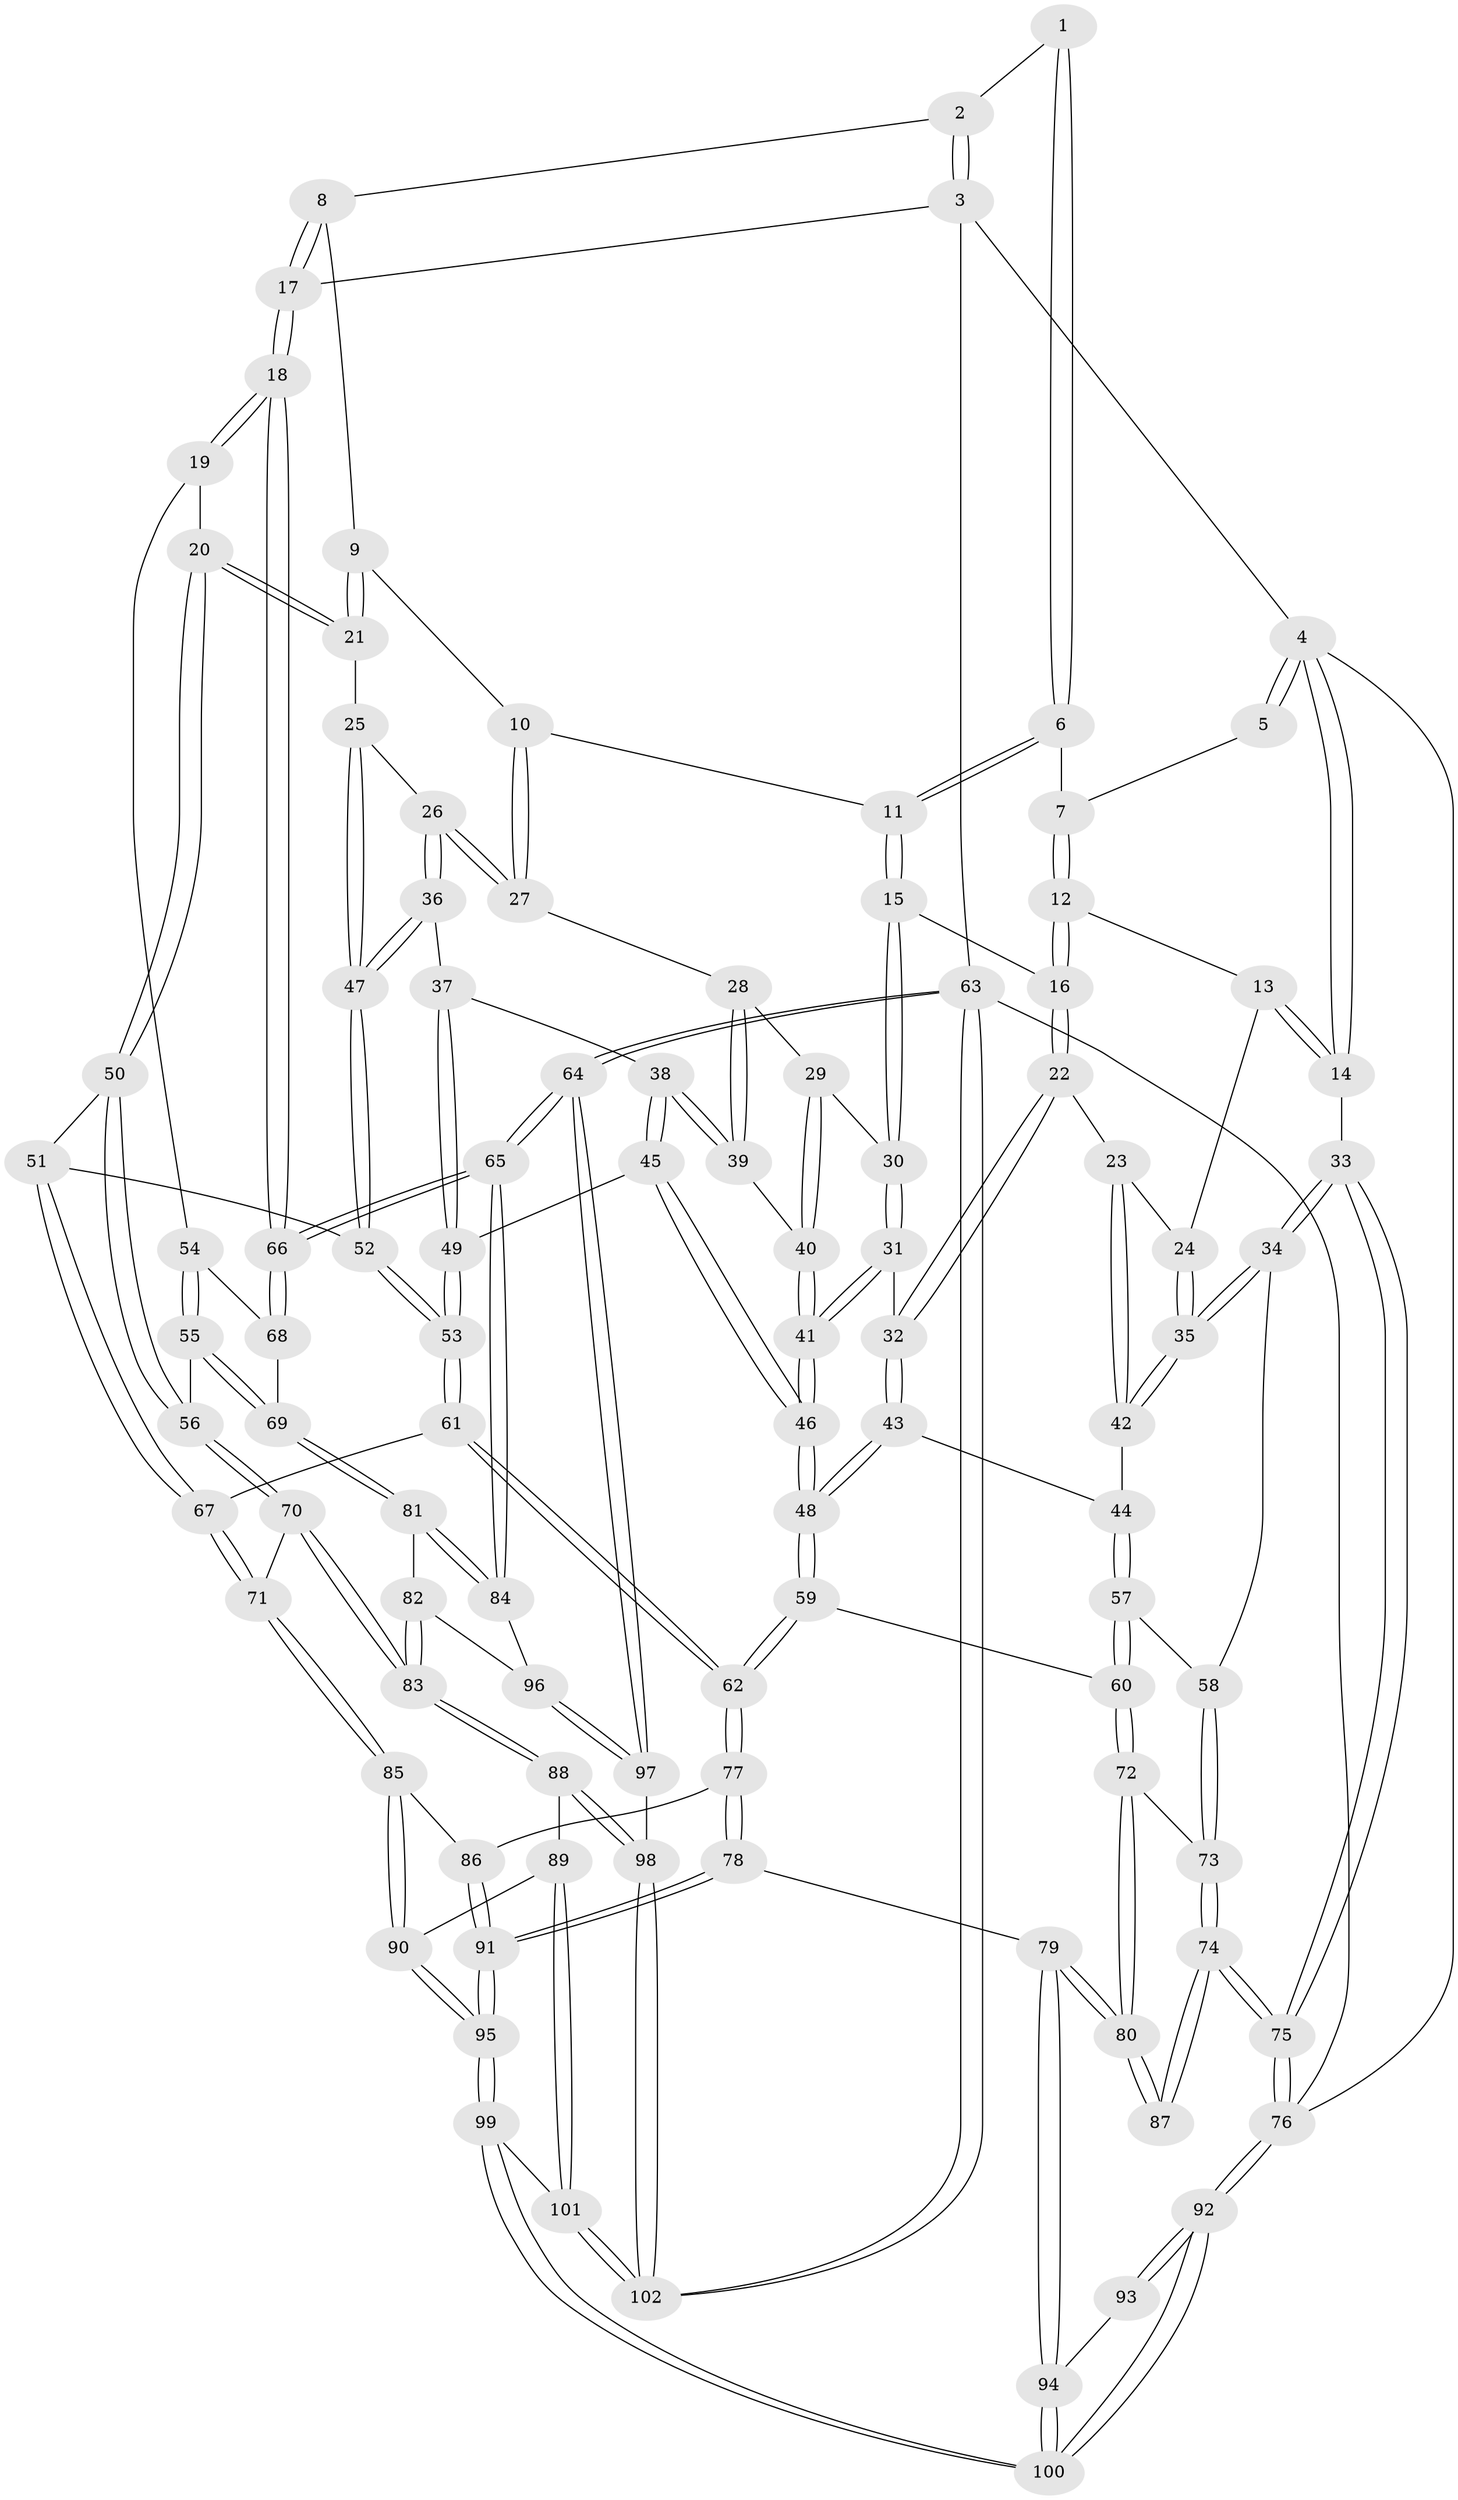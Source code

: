 // coarse degree distribution, {4: 0.39344262295081966, 3: 0.5901639344262295, 2: 0.01639344262295082}
// Generated by graph-tools (version 1.1) at 2025/38/03/04/25 23:38:33]
// undirected, 102 vertices, 252 edges
graph export_dot {
  node [color=gray90,style=filled];
  1 [pos="+0.5376894324411342+0"];
  2 [pos="+0.6670209748013474+0"];
  3 [pos="+1+0"];
  4 [pos="+0+0"];
  5 [pos="+0.09132171631740983+0"];
  6 [pos="+0.5320482922879902+0"];
  7 [pos="+0.23081631334472102+0.08068577932316369"];
  8 [pos="+0.7613856802106336+0.12055745896942048"];
  9 [pos="+0.7544350511921702+0.14470296944115218"];
  10 [pos="+0.680923943671777+0.1741504294766555"];
  11 [pos="+0.5104294228841075+0.07584173797488551"];
  12 [pos="+0.2307504110206414+0.08506527489367142"];
  13 [pos="+0.1917284699276576+0.12812724200528286"];
  14 [pos="+0+0"];
  15 [pos="+0.472805437967325+0.13569118788963655"];
  16 [pos="+0.3924339177584573+0.14206315086435142"];
  17 [pos="+1+0"];
  18 [pos="+1+0.18071107980320694"];
  19 [pos="+1+0.2621068612950406"];
  20 [pos="+0.950312900331616+0.2835324987321371"];
  21 [pos="+0.9392074028562537+0.2813246897742679"];
  22 [pos="+0.24353784819801705+0.2542038133648223"];
  23 [pos="+0.23063123748988312+0.2529746550970422"];
  24 [pos="+0.1895722040817195+0.22741575172931747"];
  25 [pos="+0.8113642133974306+0.29739369287441425"];
  26 [pos="+0.7075551231987777+0.2855831658295908"];
  27 [pos="+0.6898965908456245+0.2596258536076615"];
  28 [pos="+0.6892937873913942+0.2597372162149117"];
  29 [pos="+0.5072000951747306+0.2369432093377951"];
  30 [pos="+0.4735367025991469+0.15902238192214638"];
  31 [pos="+0.36040294043206794+0.31167933347644616"];
  32 [pos="+0.33009590666696587+0.3188565386190055"];
  33 [pos="+0+0.34683385607317135"];
  34 [pos="+0+0.34927400447947504"];
  35 [pos="+0+0.3460364987352848"];
  36 [pos="+0.6593959361850958+0.3892244268999996"];
  37 [pos="+0.6415447299644804+0.3901872635297298"];
  38 [pos="+0.5638484044440879+0.3347121406244822"];
  39 [pos="+0.5557347637411011+0.31185855650575967"];
  40 [pos="+0.5124661671692148+0.255452174380355"];
  41 [pos="+0.4344655798993473+0.38315232398538573"];
  42 [pos="+0.20707651339621877+0.41573630924968097"];
  43 [pos="+0.3124267919632384+0.36875038790954306"];
  44 [pos="+0.23208714750919257+0.43836193490705133"];
  45 [pos="+0.47231809753329645+0.4505765614498367"];
  46 [pos="+0.4506928120106282+0.4594873353859502"];
  47 [pos="+0.7127893095245624+0.4364648807549343"];
  48 [pos="+0.43454743198539514+0.48487062859723545"];
  49 [pos="+0.5863466240949503+0.45535982816305015"];
  50 [pos="+0.8020023881496094+0.49134381054903087"];
  51 [pos="+0.754248696461335+0.47710582664137857"];
  52 [pos="+0.724004081668706+0.45376106219957413"];
  53 [pos="+0.6104351758351227+0.5262947642330609"];
  54 [pos="+0.9406161382110891+0.5252231857913602"];
  55 [pos="+0.8594579665722468+0.5812609928170411"];
  56 [pos="+0.8393392265635573+0.5728364172992289"];
  57 [pos="+0.25041761296718257+0.5030581419249057"];
  58 [pos="+0.13218374478742465+0.5550370704518942"];
  59 [pos="+0.41548748058153234+0.5397299287034311"];
  60 [pos="+0.31646651121628094+0.5521578481744689"];
  61 [pos="+0.5895384701876517+0.6438939955335005"];
  62 [pos="+0.5085715740254049+0.6453954377307329"];
  63 [pos="+1+1"];
  64 [pos="+1+0.8621811810445466"];
  65 [pos="+1+0.7381019058663189"];
  66 [pos="+1+0.5631275840523049"];
  67 [pos="+0.6055929655481009+0.6505324127459005"];
  68 [pos="+0.9984432431882686+0.5459590181570829"];
  69 [pos="+0.922695735329643+0.6589975437270436"];
  70 [pos="+0.6811768463065959+0.7046878828798766"];
  71 [pos="+0.6787690288059657+0.7042537838262193"];
  72 [pos="+0.2678707203838289+0.6615832337425341"];
  73 [pos="+0.1099327249543275+0.6934904014240342"];
  74 [pos="+0.06409849893174534+0.7401564337370927"];
  75 [pos="+0+0.8685721489435139"];
  76 [pos="+0+1"];
  77 [pos="+0.45085907840512074+0.7478230086106625"];
  78 [pos="+0.39545612472856917+0.8000646728307986"];
  79 [pos="+0.3625975770957572+0.7910843705956596"];
  80 [pos="+0.32561676176030585+0.7713795304351831"];
  81 [pos="+0.9271781615742546+0.665657345871377"];
  82 [pos="+0.8257674577111782+0.806991770525413"];
  83 [pos="+0.8014487625767611+0.8198570796618925"];
  84 [pos="+1+0.7246880042308343"];
  85 [pos="+0.6108030821335803+0.8274201691096245"];
  86 [pos="+0.551737726764414+0.823431443844466"];
  87 [pos="+0.22420954911592447+0.8069806370135526"];
  88 [pos="+0.7966027375899505+0.8652096473492206"];
  89 [pos="+0.7154493355609682+0.9200694472214453"];
  90 [pos="+0.6204393765845649+0.9148273539584044"];
  91 [pos="+0.4469377352583622+1"];
  92 [pos="+0+1"];
  93 [pos="+0.22374684284070784+0.8203244588625864"];
  94 [pos="+0.24996603346737292+0.9060637883840789"];
  95 [pos="+0.4502901215351124+1"];
  96 [pos="+0.8910322111411667+0.816902645244921"];
  97 [pos="+0.9972067258180612+0.8880026562037109"];
  98 [pos="+0.8643518303608048+0.9592371947764272"];
  99 [pos="+0.41492016253140784+1"];
  100 [pos="+0.16736540712805498+1"];
  101 [pos="+0.7130415684759951+1"];
  102 [pos="+0.9235073818536604+1"];
  1 -- 2;
  1 -- 6;
  1 -- 6;
  2 -- 3;
  2 -- 3;
  2 -- 8;
  3 -- 4;
  3 -- 17;
  3 -- 63;
  4 -- 5;
  4 -- 5;
  4 -- 14;
  4 -- 14;
  4 -- 76;
  5 -- 7;
  6 -- 7;
  6 -- 11;
  6 -- 11;
  7 -- 12;
  7 -- 12;
  8 -- 9;
  8 -- 17;
  8 -- 17;
  9 -- 10;
  9 -- 21;
  9 -- 21;
  10 -- 11;
  10 -- 27;
  10 -- 27;
  11 -- 15;
  11 -- 15;
  12 -- 13;
  12 -- 16;
  12 -- 16;
  13 -- 14;
  13 -- 14;
  13 -- 24;
  14 -- 33;
  15 -- 16;
  15 -- 30;
  15 -- 30;
  16 -- 22;
  16 -- 22;
  17 -- 18;
  17 -- 18;
  18 -- 19;
  18 -- 19;
  18 -- 66;
  18 -- 66;
  19 -- 20;
  19 -- 54;
  20 -- 21;
  20 -- 21;
  20 -- 50;
  20 -- 50;
  21 -- 25;
  22 -- 23;
  22 -- 32;
  22 -- 32;
  23 -- 24;
  23 -- 42;
  23 -- 42;
  24 -- 35;
  24 -- 35;
  25 -- 26;
  25 -- 47;
  25 -- 47;
  26 -- 27;
  26 -- 27;
  26 -- 36;
  26 -- 36;
  27 -- 28;
  28 -- 29;
  28 -- 39;
  28 -- 39;
  29 -- 30;
  29 -- 40;
  29 -- 40;
  30 -- 31;
  30 -- 31;
  31 -- 32;
  31 -- 41;
  31 -- 41;
  32 -- 43;
  32 -- 43;
  33 -- 34;
  33 -- 34;
  33 -- 75;
  33 -- 75;
  34 -- 35;
  34 -- 35;
  34 -- 58;
  35 -- 42;
  35 -- 42;
  36 -- 37;
  36 -- 47;
  36 -- 47;
  37 -- 38;
  37 -- 49;
  37 -- 49;
  38 -- 39;
  38 -- 39;
  38 -- 45;
  38 -- 45;
  39 -- 40;
  40 -- 41;
  40 -- 41;
  41 -- 46;
  41 -- 46;
  42 -- 44;
  43 -- 44;
  43 -- 48;
  43 -- 48;
  44 -- 57;
  44 -- 57;
  45 -- 46;
  45 -- 46;
  45 -- 49;
  46 -- 48;
  46 -- 48;
  47 -- 52;
  47 -- 52;
  48 -- 59;
  48 -- 59;
  49 -- 53;
  49 -- 53;
  50 -- 51;
  50 -- 56;
  50 -- 56;
  51 -- 52;
  51 -- 67;
  51 -- 67;
  52 -- 53;
  52 -- 53;
  53 -- 61;
  53 -- 61;
  54 -- 55;
  54 -- 55;
  54 -- 68;
  55 -- 56;
  55 -- 69;
  55 -- 69;
  56 -- 70;
  56 -- 70;
  57 -- 58;
  57 -- 60;
  57 -- 60;
  58 -- 73;
  58 -- 73;
  59 -- 60;
  59 -- 62;
  59 -- 62;
  60 -- 72;
  60 -- 72;
  61 -- 62;
  61 -- 62;
  61 -- 67;
  62 -- 77;
  62 -- 77;
  63 -- 64;
  63 -- 64;
  63 -- 102;
  63 -- 102;
  63 -- 76;
  64 -- 65;
  64 -- 65;
  64 -- 97;
  64 -- 97;
  65 -- 66;
  65 -- 66;
  65 -- 84;
  65 -- 84;
  66 -- 68;
  66 -- 68;
  67 -- 71;
  67 -- 71;
  68 -- 69;
  69 -- 81;
  69 -- 81;
  70 -- 71;
  70 -- 83;
  70 -- 83;
  71 -- 85;
  71 -- 85;
  72 -- 73;
  72 -- 80;
  72 -- 80;
  73 -- 74;
  73 -- 74;
  74 -- 75;
  74 -- 75;
  74 -- 87;
  74 -- 87;
  75 -- 76;
  75 -- 76;
  76 -- 92;
  76 -- 92;
  77 -- 78;
  77 -- 78;
  77 -- 86;
  78 -- 79;
  78 -- 91;
  78 -- 91;
  79 -- 80;
  79 -- 80;
  79 -- 94;
  79 -- 94;
  80 -- 87;
  80 -- 87;
  81 -- 82;
  81 -- 84;
  81 -- 84;
  82 -- 83;
  82 -- 83;
  82 -- 96;
  83 -- 88;
  83 -- 88;
  84 -- 96;
  85 -- 86;
  85 -- 90;
  85 -- 90;
  86 -- 91;
  86 -- 91;
  88 -- 89;
  88 -- 98;
  88 -- 98;
  89 -- 90;
  89 -- 101;
  89 -- 101;
  90 -- 95;
  90 -- 95;
  91 -- 95;
  91 -- 95;
  92 -- 93;
  92 -- 93;
  92 -- 100;
  92 -- 100;
  93 -- 94;
  94 -- 100;
  94 -- 100;
  95 -- 99;
  95 -- 99;
  96 -- 97;
  96 -- 97;
  97 -- 98;
  98 -- 102;
  98 -- 102;
  99 -- 100;
  99 -- 100;
  99 -- 101;
  101 -- 102;
  101 -- 102;
}
